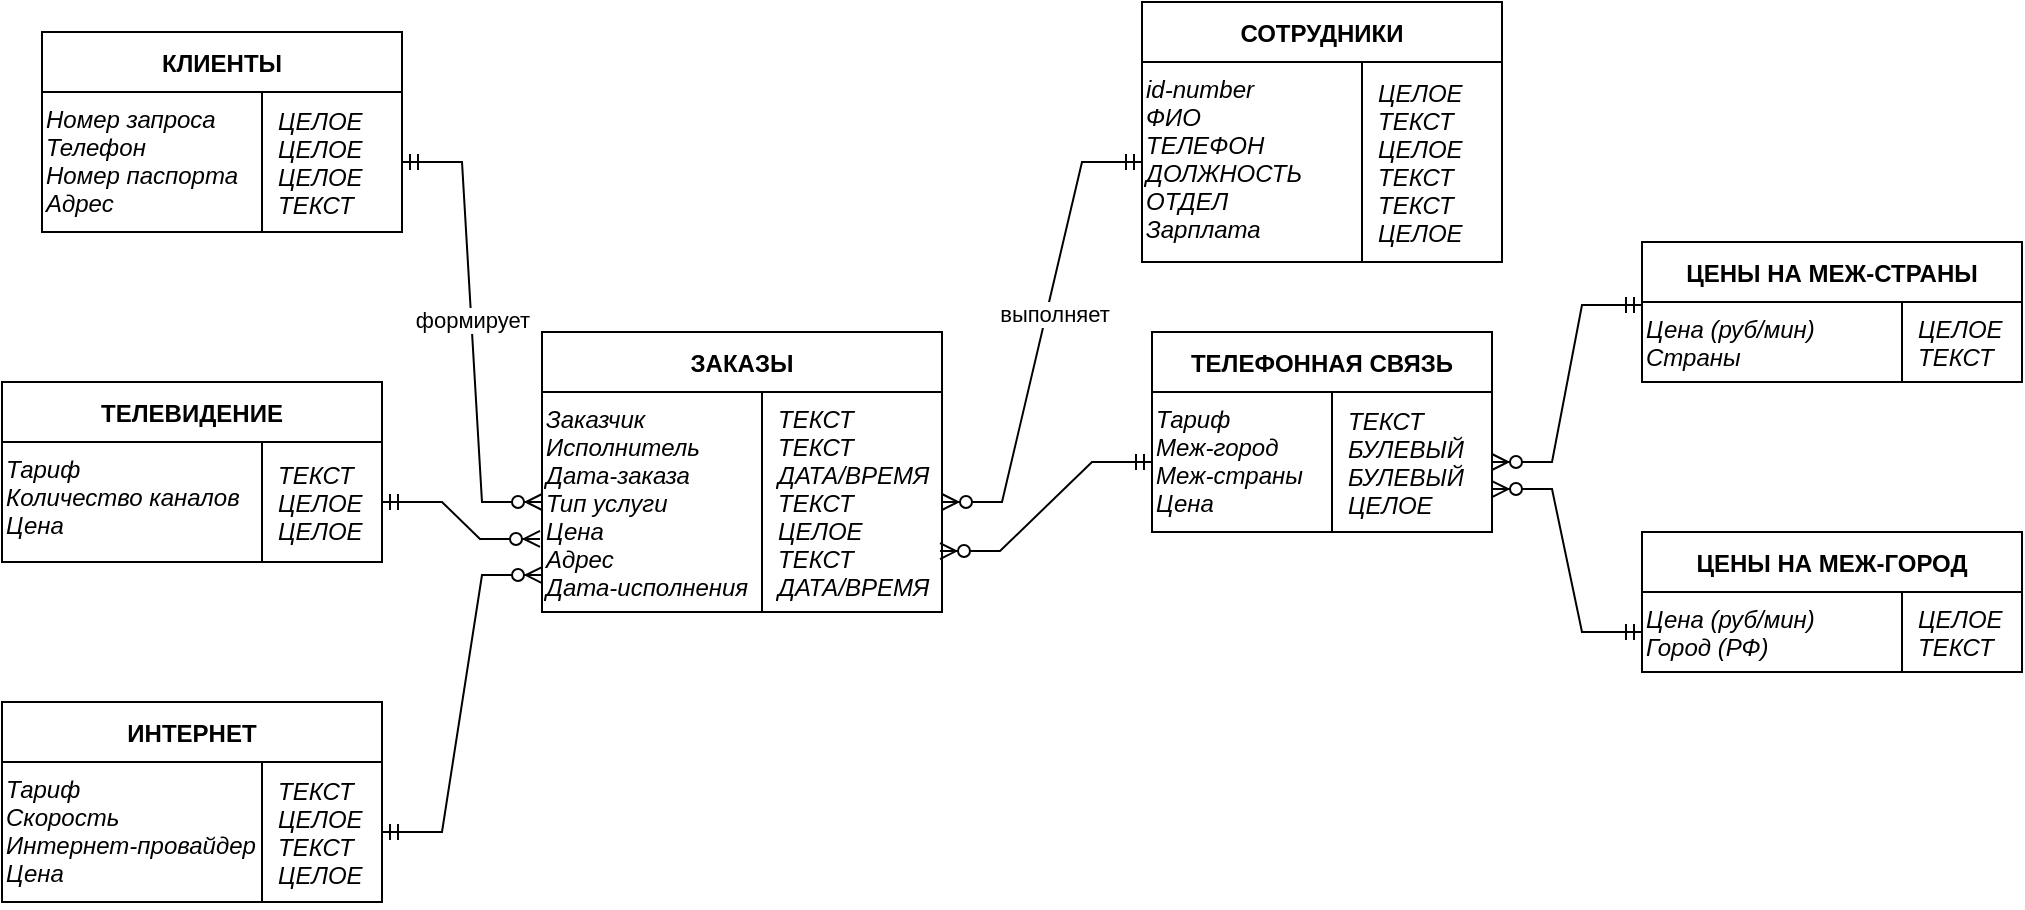<mxfile version="21.0.8" type="github">
  <diagram id="R2lEEEUBdFMjLlhIrx00" name="Page-1">
    <mxGraphModel dx="954" dy="1052" grid="1" gridSize="10" guides="1" tooltips="1" connect="1" arrows="1" fold="1" page="0" pageScale="1" pageWidth="850" pageHeight="1100" math="0" shadow="0" extFonts="Permanent Marker^https://fonts.googleapis.com/css?family=Permanent+Marker">
      <root>
        <mxCell id="0" />
        <mxCell id="1" parent="0" />
        <mxCell id="C-vyLk0tnHw3VtMMgP7b-23" value="КЛИЕНТЫ" style="shape=table;startSize=30;container=1;collapsible=1;childLayout=tableLayout;fixedRows=1;rowLines=0;fontStyle=1;align=center;resizeLast=1;swimlaneLine=1;rounded=0;shadow=0;" parent="1" vertex="1">
          <mxGeometry x="40" y="-250" width="180" height="100" as="geometry" />
        </mxCell>
        <mxCell id="C-vyLk0tnHw3VtMMgP7b-24" value="" style="shape=partialRectangle;collapsible=0;dropTarget=0;pointerEvents=0;fillColor=none;points=[[0,0.5],[1,0.5]];portConstraint=eastwest;top=0;left=0;right=0;bottom=1;" parent="C-vyLk0tnHw3VtMMgP7b-23" vertex="1">
          <mxGeometry y="30" width="180" height="70" as="geometry" />
        </mxCell>
        <mxCell id="C-vyLk0tnHw3VtMMgP7b-25" value="Номер запроса&#xa;Телефон&#xa;Номер паспорта&#xa;Адрес&#xa;&#xa;" style="shape=partialRectangle;overflow=hidden;connectable=0;fillColor=none;top=0;left=0;bottom=0;right=0;fontStyle=2;align=left;verticalAlign=top;" parent="C-vyLk0tnHw3VtMMgP7b-24" vertex="1">
          <mxGeometry width="110" height="70" as="geometry">
            <mxRectangle width="110" height="70" as="alternateBounds" />
          </mxGeometry>
        </mxCell>
        <mxCell id="C-vyLk0tnHw3VtMMgP7b-26" value="ЦЕЛОЕ&#xa;ЦЕЛОЕ&#xa;ЦЕЛОЕ&#xa;ТЕКСТ" style="shape=partialRectangle;overflow=hidden;connectable=0;fillColor=none;top=0;left=0;bottom=0;right=0;align=left;spacingLeft=6;fontStyle=2;" parent="C-vyLk0tnHw3VtMMgP7b-24" vertex="1">
          <mxGeometry x="110" width="70" height="70" as="geometry">
            <mxRectangle width="70" height="70" as="alternateBounds" />
          </mxGeometry>
        </mxCell>
        <mxCell id="DgxsEZqawWzNXBBMDGjZ-1" value="ИНТЕРНЕТ" style="shape=table;startSize=30;container=1;collapsible=1;childLayout=tableLayout;fixedRows=1;rowLines=0;fontStyle=1;align=center;resizeLast=1;swimlaneLine=1;rounded=0;shadow=0;" vertex="1" parent="1">
          <mxGeometry x="20" y="85" width="190" height="100" as="geometry" />
        </mxCell>
        <mxCell id="DgxsEZqawWzNXBBMDGjZ-2" value="" style="shape=partialRectangle;collapsible=0;dropTarget=0;pointerEvents=0;fillColor=none;points=[[0,0.5],[1,0.5]];portConstraint=eastwest;top=0;left=0;right=0;bottom=1;" vertex="1" parent="DgxsEZqawWzNXBBMDGjZ-1">
          <mxGeometry y="30" width="190" height="70" as="geometry" />
        </mxCell>
        <mxCell id="DgxsEZqawWzNXBBMDGjZ-3" value="Тариф&#xa;Скорость&#xa;Интернет-провайдер&#xa;Цена" style="shape=partialRectangle;overflow=hidden;connectable=0;fillColor=none;top=0;left=0;bottom=0;right=0;fontStyle=2;align=left;verticalAlign=top;" vertex="1" parent="DgxsEZqawWzNXBBMDGjZ-2">
          <mxGeometry width="130" height="70" as="geometry">
            <mxRectangle width="130" height="70" as="alternateBounds" />
          </mxGeometry>
        </mxCell>
        <mxCell id="DgxsEZqawWzNXBBMDGjZ-4" value="ТЕКСТ&#xa;ЦЕЛОЕ&#xa;ТЕКСТ&#xa;ЦЕЛОЕ" style="shape=partialRectangle;overflow=hidden;connectable=0;fillColor=none;top=0;left=0;bottom=0;right=0;align=left;spacingLeft=6;fontStyle=2;" vertex="1" parent="DgxsEZqawWzNXBBMDGjZ-2">
          <mxGeometry x="130" width="60" height="70" as="geometry">
            <mxRectangle width="60" height="70" as="alternateBounds" />
          </mxGeometry>
        </mxCell>
        <mxCell id="DgxsEZqawWzNXBBMDGjZ-5" value="СОТРУДНИКИ" style="shape=table;startSize=30;container=1;collapsible=1;childLayout=tableLayout;fixedRows=1;rowLines=0;fontStyle=1;align=center;resizeLast=1;swimlaneLine=1;rounded=0;shadow=0;" vertex="1" parent="1">
          <mxGeometry x="590" y="-265" width="180" height="130" as="geometry" />
        </mxCell>
        <mxCell id="DgxsEZqawWzNXBBMDGjZ-6" value="" style="shape=partialRectangle;collapsible=0;dropTarget=0;pointerEvents=0;fillColor=none;points=[[0,0.5],[1,0.5]];portConstraint=eastwest;top=0;left=0;right=0;bottom=1;" vertex="1" parent="DgxsEZqawWzNXBBMDGjZ-5">
          <mxGeometry y="30" width="180" height="100" as="geometry" />
        </mxCell>
        <mxCell id="DgxsEZqawWzNXBBMDGjZ-7" value="id-number&#xa;ФИО&#xa;ТЕЛЕФОН&#xa;ДОЛЖНОСТЬ&#xa;ОТДЕЛ&#xa;Зарплата" style="shape=partialRectangle;overflow=hidden;connectable=0;fillColor=none;top=0;left=0;bottom=0;right=0;fontStyle=2;align=left;verticalAlign=top;" vertex="1" parent="DgxsEZqawWzNXBBMDGjZ-6">
          <mxGeometry width="110" height="100" as="geometry">
            <mxRectangle width="110" height="100" as="alternateBounds" />
          </mxGeometry>
        </mxCell>
        <mxCell id="DgxsEZqawWzNXBBMDGjZ-8" value="ЦЕЛОЕ&#xa;ТЕКСТ&#xa;ЦЕЛОЕ&#xa;ТЕКСТ&#xa;ТЕКСТ&#xa;ЦЕЛОЕ" style="shape=partialRectangle;overflow=hidden;connectable=0;fillColor=none;top=0;left=0;bottom=0;right=0;align=left;spacingLeft=6;fontStyle=2;" vertex="1" parent="DgxsEZqawWzNXBBMDGjZ-6">
          <mxGeometry x="110" width="70" height="100" as="geometry">
            <mxRectangle width="70" height="100" as="alternateBounds" />
          </mxGeometry>
        </mxCell>
        <mxCell id="DgxsEZqawWzNXBBMDGjZ-9" value="ЗАКАЗЫ" style="shape=table;startSize=30;container=1;collapsible=1;childLayout=tableLayout;fixedRows=1;rowLines=0;fontStyle=1;align=center;resizeLast=1;swimlaneLine=1;rounded=0;shadow=0;" vertex="1" parent="1">
          <mxGeometry x="290" y="-100" width="200" height="140" as="geometry" />
        </mxCell>
        <mxCell id="DgxsEZqawWzNXBBMDGjZ-10" value="" style="shape=partialRectangle;collapsible=0;dropTarget=0;pointerEvents=0;fillColor=none;points=[[0,0.5],[1,0.5]];portConstraint=eastwest;top=0;left=0;right=0;bottom=1;" vertex="1" parent="DgxsEZqawWzNXBBMDGjZ-9">
          <mxGeometry y="30" width="200" height="110" as="geometry" />
        </mxCell>
        <mxCell id="DgxsEZqawWzNXBBMDGjZ-11" value="Заказчик&#xa;Исполнитель&#xa;Дата-заказа&#xa;Тип услуги&#xa;Цена&#xa;Адрес&#xa;Дата-исполнения" style="shape=partialRectangle;overflow=hidden;connectable=0;fillColor=none;top=0;left=0;bottom=0;right=0;fontStyle=2;align=left;verticalAlign=top;" vertex="1" parent="DgxsEZqawWzNXBBMDGjZ-10">
          <mxGeometry width="110" height="110" as="geometry">
            <mxRectangle width="110" height="110" as="alternateBounds" />
          </mxGeometry>
        </mxCell>
        <mxCell id="DgxsEZqawWzNXBBMDGjZ-12" value="ТЕКСТ&#xa;ТЕКСТ&#xa;ДАТА/ВРЕМЯ&#xa;ТЕКСТ&#xa;ЦЕЛОЕ&#xa;ТЕКСТ&#xa;ДАТА/ВРЕМЯ" style="shape=partialRectangle;overflow=hidden;connectable=0;fillColor=none;top=0;left=0;bottom=0;right=0;align=left;spacingLeft=6;fontStyle=2;" vertex="1" parent="DgxsEZqawWzNXBBMDGjZ-10">
          <mxGeometry x="110" width="90" height="110" as="geometry">
            <mxRectangle width="90" height="110" as="alternateBounds" />
          </mxGeometry>
        </mxCell>
        <mxCell id="DgxsEZqawWzNXBBMDGjZ-13" value="ТЕЛЕВИДЕНИЕ" style="shape=table;startSize=30;container=1;collapsible=1;childLayout=tableLayout;fixedRows=1;rowLines=0;fontStyle=1;align=center;resizeLast=1;swimlaneLine=1;rounded=0;shadow=0;" vertex="1" parent="1">
          <mxGeometry x="20" y="-75" width="190" height="90" as="geometry" />
        </mxCell>
        <mxCell id="DgxsEZqawWzNXBBMDGjZ-14" value="" style="shape=partialRectangle;collapsible=0;dropTarget=0;pointerEvents=0;fillColor=none;points=[[0,0.5],[1,0.5]];portConstraint=eastwest;top=0;left=0;right=0;bottom=1;" vertex="1" parent="DgxsEZqawWzNXBBMDGjZ-13">
          <mxGeometry y="30" width="190" height="60" as="geometry" />
        </mxCell>
        <mxCell id="DgxsEZqawWzNXBBMDGjZ-15" value="Тариф&#xa;Количество каналов&#xa;Цена" style="shape=partialRectangle;overflow=hidden;connectable=0;fillColor=none;top=0;left=0;bottom=0;right=0;fontStyle=2;align=left;verticalAlign=top;" vertex="1" parent="DgxsEZqawWzNXBBMDGjZ-14">
          <mxGeometry width="130" height="60" as="geometry">
            <mxRectangle width="130" height="60" as="alternateBounds" />
          </mxGeometry>
        </mxCell>
        <mxCell id="DgxsEZqawWzNXBBMDGjZ-16" value="ТЕКСТ&#xa;ЦЕЛОЕ&#xa;ЦЕЛОЕ" style="shape=partialRectangle;overflow=hidden;connectable=0;fillColor=none;top=0;left=0;bottom=0;right=0;align=left;spacingLeft=6;fontStyle=2;" vertex="1" parent="DgxsEZqawWzNXBBMDGjZ-14">
          <mxGeometry x="130" width="60" height="60" as="geometry">
            <mxRectangle width="60" height="60" as="alternateBounds" />
          </mxGeometry>
        </mxCell>
        <mxCell id="DgxsEZqawWzNXBBMDGjZ-17" value="ТЕЛЕФОННАЯ СВЯЗЬ" style="shape=table;startSize=30;container=1;collapsible=1;childLayout=tableLayout;fixedRows=1;rowLines=0;fontStyle=1;align=center;resizeLast=1;swimlaneLine=1;rounded=0;shadow=0;" vertex="1" parent="1">
          <mxGeometry x="595" y="-100" width="170" height="100" as="geometry" />
        </mxCell>
        <mxCell id="DgxsEZqawWzNXBBMDGjZ-18" value="" style="shape=partialRectangle;collapsible=0;dropTarget=0;pointerEvents=0;fillColor=none;points=[[0,0.5],[1,0.5]];portConstraint=eastwest;top=0;left=0;right=0;bottom=1;" vertex="1" parent="DgxsEZqawWzNXBBMDGjZ-17">
          <mxGeometry y="30" width="170" height="70" as="geometry" />
        </mxCell>
        <mxCell id="DgxsEZqawWzNXBBMDGjZ-19" value="Тариф&#xa;Меж-город&#xa;Меж-страны&#xa;Цена" style="shape=partialRectangle;overflow=hidden;connectable=0;fillColor=none;top=0;left=0;bottom=0;right=0;fontStyle=2;align=left;verticalAlign=top;" vertex="1" parent="DgxsEZqawWzNXBBMDGjZ-18">
          <mxGeometry width="90" height="70" as="geometry">
            <mxRectangle width="90" height="70" as="alternateBounds" />
          </mxGeometry>
        </mxCell>
        <mxCell id="DgxsEZqawWzNXBBMDGjZ-20" value="ТЕКСТ&#xa;БУЛЕВЫЙ&#xa;БУЛЕВЫЙ&#xa;ЦЕЛОЕ" style="shape=partialRectangle;overflow=hidden;connectable=0;fillColor=none;top=0;left=0;bottom=0;right=0;align=left;spacingLeft=6;fontStyle=2;" vertex="1" parent="DgxsEZqawWzNXBBMDGjZ-18">
          <mxGeometry x="90" width="80" height="70" as="geometry">
            <mxRectangle width="80" height="70" as="alternateBounds" />
          </mxGeometry>
        </mxCell>
        <mxCell id="DgxsEZqawWzNXBBMDGjZ-21" value="ЦЕНЫ НА МЕЖ-ГОРОД" style="shape=table;startSize=30;container=1;collapsible=1;childLayout=tableLayout;fixedRows=1;rowLines=0;fontStyle=1;align=center;resizeLast=1;swimlaneLine=1;rounded=0;shadow=0;" vertex="1" parent="1">
          <mxGeometry x="840" width="190" height="70" as="geometry" />
        </mxCell>
        <mxCell id="DgxsEZqawWzNXBBMDGjZ-22" value="" style="shape=partialRectangle;collapsible=0;dropTarget=0;pointerEvents=0;fillColor=none;points=[[0,0.5],[1,0.5]];portConstraint=eastwest;top=0;left=0;right=0;bottom=1;" vertex="1" parent="DgxsEZqawWzNXBBMDGjZ-21">
          <mxGeometry y="30" width="190" height="40" as="geometry" />
        </mxCell>
        <mxCell id="DgxsEZqawWzNXBBMDGjZ-23" value="Цена (руб/мин)&#xa;Город (РФ)" style="shape=partialRectangle;overflow=hidden;connectable=0;fillColor=none;top=0;left=0;bottom=0;right=0;fontStyle=2;align=left;verticalAlign=top;" vertex="1" parent="DgxsEZqawWzNXBBMDGjZ-22">
          <mxGeometry width="130" height="40" as="geometry">
            <mxRectangle width="130" height="40" as="alternateBounds" />
          </mxGeometry>
        </mxCell>
        <mxCell id="DgxsEZqawWzNXBBMDGjZ-24" value="ЦЕЛОЕ&#xa;ТЕКСТ" style="shape=partialRectangle;overflow=hidden;connectable=0;fillColor=none;top=0;left=0;bottom=0;right=0;align=left;spacingLeft=6;fontStyle=2;" vertex="1" parent="DgxsEZqawWzNXBBMDGjZ-22">
          <mxGeometry x="130" width="60" height="40" as="geometry">
            <mxRectangle width="60" height="40" as="alternateBounds" />
          </mxGeometry>
        </mxCell>
        <mxCell id="DgxsEZqawWzNXBBMDGjZ-25" value="ЦЕНЫ НА МЕЖ-СТРАНЫ" style="shape=table;startSize=30;container=1;collapsible=1;childLayout=tableLayout;fixedRows=1;rowLines=0;fontStyle=1;align=center;resizeLast=1;swimlaneLine=1;rounded=0;shadow=0;" vertex="1" parent="1">
          <mxGeometry x="840" y="-145" width="190" height="70" as="geometry" />
        </mxCell>
        <mxCell id="DgxsEZqawWzNXBBMDGjZ-26" value="" style="shape=partialRectangle;collapsible=0;dropTarget=0;pointerEvents=0;fillColor=none;points=[[0,0.5],[1,0.5]];portConstraint=eastwest;top=0;left=0;right=0;bottom=1;" vertex="1" parent="DgxsEZqawWzNXBBMDGjZ-25">
          <mxGeometry y="30" width="190" height="40" as="geometry" />
        </mxCell>
        <mxCell id="DgxsEZqawWzNXBBMDGjZ-27" value="Цена (руб/мин)&#xa;Страны" style="shape=partialRectangle;overflow=hidden;connectable=0;fillColor=none;top=0;left=0;bottom=0;right=0;fontStyle=2;align=left;verticalAlign=top;" vertex="1" parent="DgxsEZqawWzNXBBMDGjZ-26">
          <mxGeometry width="130" height="40" as="geometry">
            <mxRectangle width="130" height="40" as="alternateBounds" />
          </mxGeometry>
        </mxCell>
        <mxCell id="DgxsEZqawWzNXBBMDGjZ-28" value="ЦЕЛОЕ&#xa;ТЕКСТ" style="shape=partialRectangle;overflow=hidden;connectable=0;fillColor=none;top=0;left=0;bottom=0;right=0;align=left;spacingLeft=6;fontStyle=2;" vertex="1" parent="DgxsEZqawWzNXBBMDGjZ-26">
          <mxGeometry x="130" width="60" height="40" as="geometry">
            <mxRectangle width="60" height="40" as="alternateBounds" />
          </mxGeometry>
        </mxCell>
        <mxCell id="DgxsEZqawWzNXBBMDGjZ-29" value="" style="edgeStyle=entityRelationEdgeStyle;fontSize=12;html=1;endArrow=ERzeroToMany;startArrow=ERmandOne;rounded=0;exitX=1;exitY=0.5;exitDx=0;exitDy=0;entryX=0;entryY=0.5;entryDx=0;entryDy=0;" edge="1" parent="1" source="C-vyLk0tnHw3VtMMgP7b-24" target="DgxsEZqawWzNXBBMDGjZ-10">
          <mxGeometry width="100" height="100" relative="1" as="geometry">
            <mxPoint x="400" y="100" as="sourcePoint" />
            <mxPoint x="500" as="targetPoint" />
          </mxGeometry>
        </mxCell>
        <mxCell id="DgxsEZqawWzNXBBMDGjZ-30" value="формирует" style="edgeLabel;html=1;align=center;verticalAlign=middle;resizable=0;points=[];" vertex="1" connectable="0" parent="DgxsEZqawWzNXBBMDGjZ-29">
          <mxGeometry x="-0.056" relative="1" as="geometry">
            <mxPoint as="offset" />
          </mxGeometry>
        </mxCell>
        <mxCell id="DgxsEZqawWzNXBBMDGjZ-31" value="" style="edgeStyle=entityRelationEdgeStyle;fontSize=12;html=1;endArrow=ERzeroToMany;startArrow=ERmandOne;rounded=0;exitX=0;exitY=0.5;exitDx=0;exitDy=0;entryX=1;entryY=0.5;entryDx=0;entryDy=0;" edge="1" parent="1" source="DgxsEZqawWzNXBBMDGjZ-6" target="DgxsEZqawWzNXBBMDGjZ-10">
          <mxGeometry width="100" height="100" relative="1" as="geometry">
            <mxPoint x="400" y="100" as="sourcePoint" />
            <mxPoint x="500" as="targetPoint" />
          </mxGeometry>
        </mxCell>
        <mxCell id="DgxsEZqawWzNXBBMDGjZ-32" value="выполняет" style="edgeLabel;html=1;align=center;verticalAlign=middle;resizable=0;points=[];" vertex="1" connectable="0" parent="DgxsEZqawWzNXBBMDGjZ-31">
          <mxGeometry x="-0.089" y="3" relative="1" as="geometry">
            <mxPoint as="offset" />
          </mxGeometry>
        </mxCell>
        <mxCell id="DgxsEZqawWzNXBBMDGjZ-33" value="" style="edgeStyle=entityRelationEdgeStyle;fontSize=12;html=1;endArrow=ERzeroToMany;startArrow=ERmandOne;rounded=0;exitX=1;exitY=0.5;exitDx=0;exitDy=0;entryX=0;entryY=0.832;entryDx=0;entryDy=0;entryPerimeter=0;" edge="1" parent="1" source="DgxsEZqawWzNXBBMDGjZ-2" target="DgxsEZqawWzNXBBMDGjZ-10">
          <mxGeometry width="100" height="100" relative="1" as="geometry">
            <mxPoint x="400" y="100" as="sourcePoint" />
            <mxPoint x="500" as="targetPoint" />
          </mxGeometry>
        </mxCell>
        <mxCell id="DgxsEZqawWzNXBBMDGjZ-34" value="" style="edgeStyle=entityRelationEdgeStyle;fontSize=12;html=1;endArrow=ERzeroToMany;startArrow=ERmandOne;rounded=0;exitX=1;exitY=0.5;exitDx=0;exitDy=0;entryX=-0.005;entryY=0.668;entryDx=0;entryDy=0;entryPerimeter=0;" edge="1" parent="1" source="DgxsEZqawWzNXBBMDGjZ-14" target="DgxsEZqawWzNXBBMDGjZ-10">
          <mxGeometry width="100" height="100" relative="1" as="geometry">
            <mxPoint x="400" y="100" as="sourcePoint" />
            <mxPoint x="500" as="targetPoint" />
          </mxGeometry>
        </mxCell>
        <mxCell id="DgxsEZqawWzNXBBMDGjZ-36" value="" style="edgeStyle=entityRelationEdgeStyle;fontSize=12;html=1;endArrow=ERzeroToMany;startArrow=ERmandOne;rounded=0;entryX=0.995;entryY=0.723;entryDx=0;entryDy=0;entryPerimeter=0;exitX=0;exitY=0.5;exitDx=0;exitDy=0;" edge="1" parent="1" source="DgxsEZqawWzNXBBMDGjZ-18" target="DgxsEZqawWzNXBBMDGjZ-10">
          <mxGeometry width="100" height="100" relative="1" as="geometry">
            <mxPoint x="550" y="160" as="sourcePoint" />
            <mxPoint x="550" y="50" as="targetPoint" />
          </mxGeometry>
        </mxCell>
        <mxCell id="DgxsEZqawWzNXBBMDGjZ-38" value="" style="edgeStyle=entityRelationEdgeStyle;fontSize=12;html=1;endArrow=ERzeroToMany;startArrow=ERmandOne;rounded=0;entryX=1;entryY=0.5;entryDx=0;entryDy=0;exitX=0;exitY=0.038;exitDx=0;exitDy=0;exitPerimeter=0;" edge="1" parent="1" source="DgxsEZqawWzNXBBMDGjZ-26" target="DgxsEZqawWzNXBBMDGjZ-18">
          <mxGeometry width="100" height="100" relative="1" as="geometry">
            <mxPoint x="740" y="60" as="sourcePoint" />
            <mxPoint x="830" y="-40" as="targetPoint" />
          </mxGeometry>
        </mxCell>
        <mxCell id="DgxsEZqawWzNXBBMDGjZ-39" value="" style="edgeStyle=entityRelationEdgeStyle;fontSize=12;html=1;endArrow=ERzeroToMany;startArrow=ERmandOne;rounded=0;exitX=0;exitY=0.5;exitDx=0;exitDy=0;entryX=1;entryY=0.693;entryDx=0;entryDy=0;entryPerimeter=0;" edge="1" parent="1" source="DgxsEZqawWzNXBBMDGjZ-22" target="DgxsEZqawWzNXBBMDGjZ-18">
          <mxGeometry width="100" height="100" relative="1" as="geometry">
            <mxPoint x="630" y="80" as="sourcePoint" />
            <mxPoint x="730" y="-20" as="targetPoint" />
          </mxGeometry>
        </mxCell>
      </root>
    </mxGraphModel>
  </diagram>
</mxfile>
